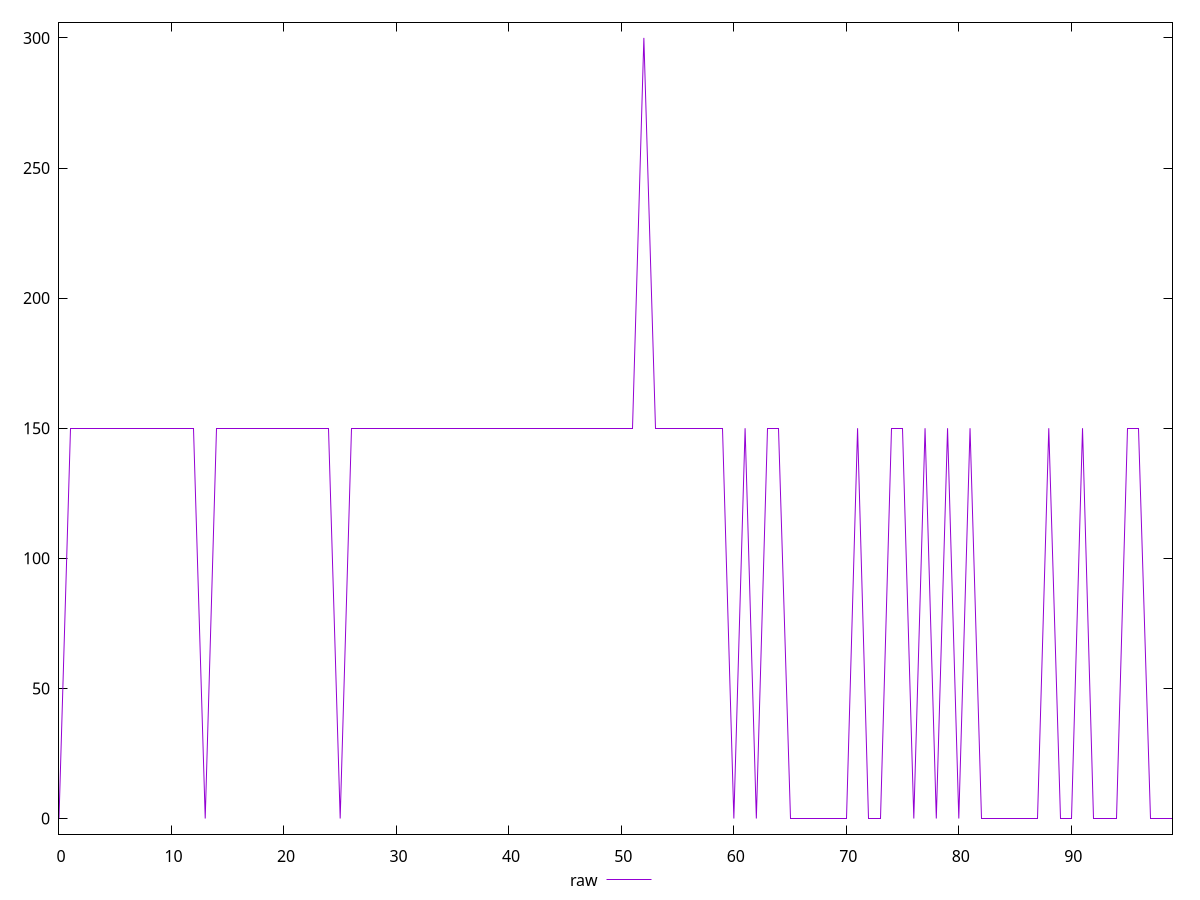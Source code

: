 reset

$raw <<EOF
0 0
1 150
2 150
3 150
4 150
5 150
6 150
7 150
8 150
9 150
10 150
11 150
12 150
13 0
14 150
15 150
16 150
17 150
18 150
19 150
20 150
21 150
22 150
23 150
24 150
25 0
26 150
27 150
28 150
29 150
30 150
31 150
32 150
33 150
34 150
35 150
36 150
37 150
38 150
39 150
40 150
41 150
42 150
43 150
44 150
45 150
46 150
47 150
48 150
49 150
50 150
51 150
52 300
53 150
54 150
55 150
56 150
57 150
58 150
59 150
60 0
61 150
62 0
63 150
64 150
65 0
66 0
67 0
68 0
69 0
70 0
71 150
72 0
73 0
74 150
75 150
76 0
77 150
78 0
79 150
80 0
81 150
82 0
83 0
84 0
85 0
86 0
87 0
88 150
89 0
90 0
91 150
92 0
93 0
94 0
95 150
96 150
97 0
98 0
99 0
EOF

set key outside below
set xrange [0:99]
set yrange [-6:306]
set trange [-6:306]
set terminal svg size 640, 500 enhanced background rgb 'white'
set output "report_00018_2021-02-10T15-25-16.877Z/unused-css-rules/samples/pages+cached+noadtech/raw/values.svg"

plot $raw title "raw" with line

reset
